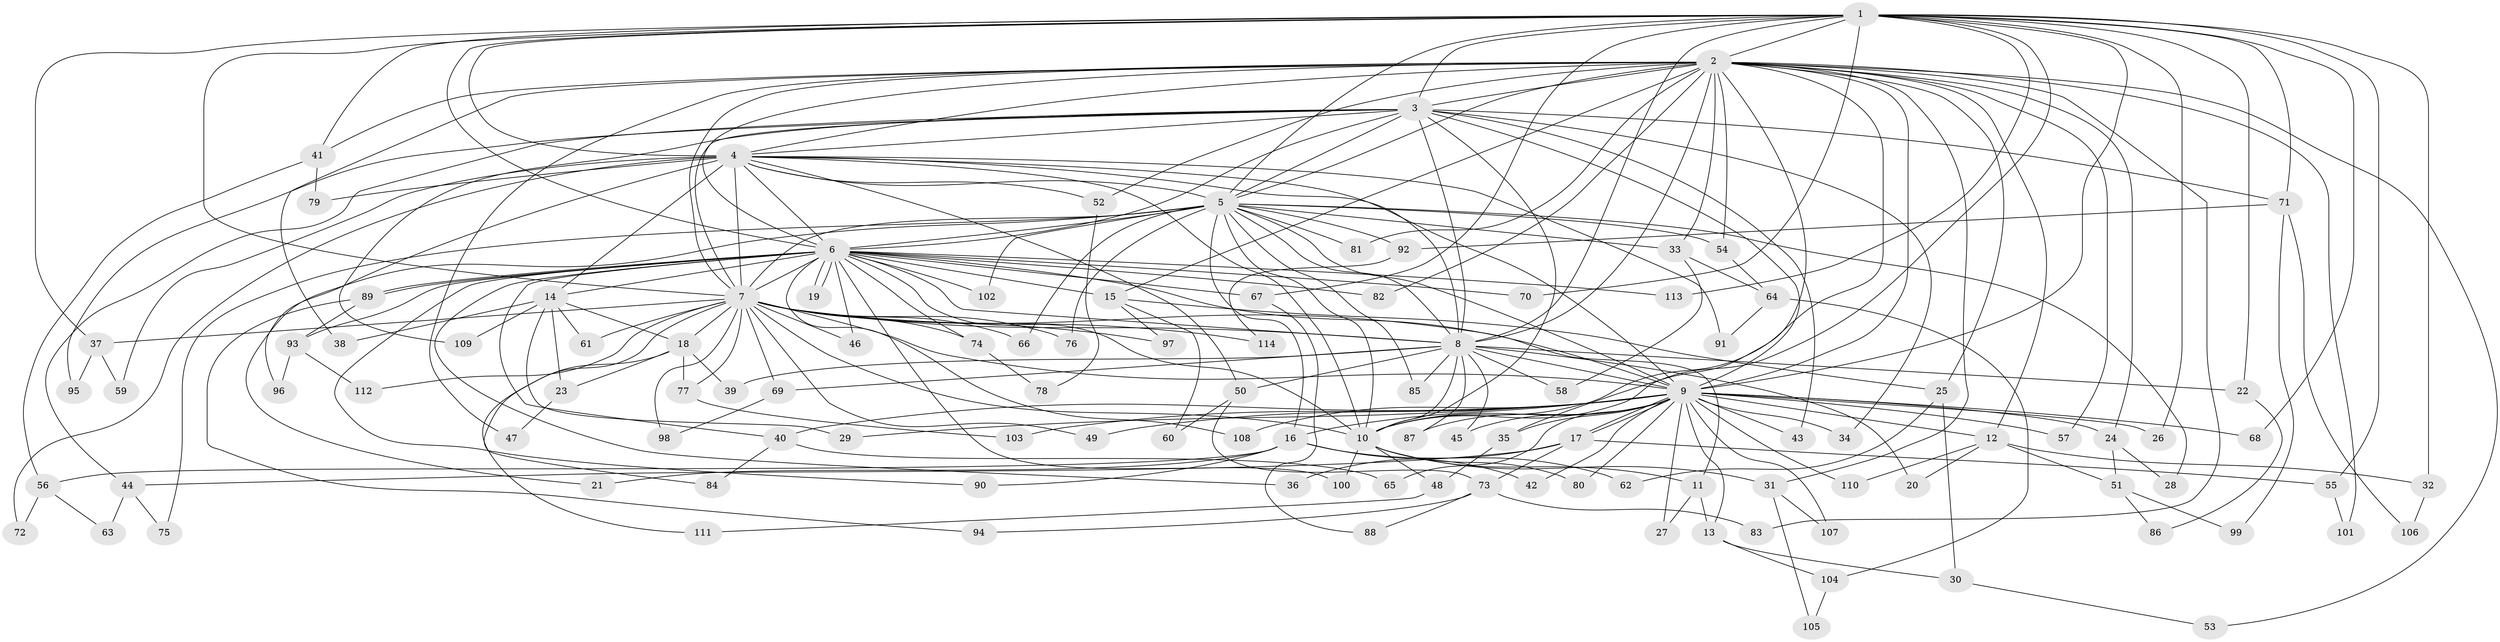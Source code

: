 // Generated by graph-tools (version 1.1) at 2025/25/03/09/25 03:25:45]
// undirected, 114 vertices, 253 edges
graph export_dot {
graph [start="1"]
  node [color=gray90,style=filled];
  1;
  2;
  3;
  4;
  5;
  6;
  7;
  8;
  9;
  10;
  11;
  12;
  13;
  14;
  15;
  16;
  17;
  18;
  19;
  20;
  21;
  22;
  23;
  24;
  25;
  26;
  27;
  28;
  29;
  30;
  31;
  32;
  33;
  34;
  35;
  36;
  37;
  38;
  39;
  40;
  41;
  42;
  43;
  44;
  45;
  46;
  47;
  48;
  49;
  50;
  51;
  52;
  53;
  54;
  55;
  56;
  57;
  58;
  59;
  60;
  61;
  62;
  63;
  64;
  65;
  66;
  67;
  68;
  69;
  70;
  71;
  72;
  73;
  74;
  75;
  76;
  77;
  78;
  79;
  80;
  81;
  82;
  83;
  84;
  85;
  86;
  87;
  88;
  89;
  90;
  91;
  92;
  93;
  94;
  95;
  96;
  97;
  98;
  99;
  100;
  101;
  102;
  103;
  104;
  105;
  106;
  107;
  108;
  109;
  110;
  111;
  112;
  113;
  114;
  1 -- 2;
  1 -- 3;
  1 -- 4;
  1 -- 5;
  1 -- 6;
  1 -- 7;
  1 -- 8;
  1 -- 9;
  1 -- 10;
  1 -- 22;
  1 -- 26;
  1 -- 32;
  1 -- 37;
  1 -- 41;
  1 -- 55;
  1 -- 67;
  1 -- 68;
  1 -- 70;
  1 -- 71;
  1 -- 113;
  2 -- 3;
  2 -- 4;
  2 -- 5;
  2 -- 6;
  2 -- 7;
  2 -- 8;
  2 -- 9;
  2 -- 10;
  2 -- 12;
  2 -- 15;
  2 -- 24;
  2 -- 25;
  2 -- 31;
  2 -- 33;
  2 -- 35;
  2 -- 38;
  2 -- 41;
  2 -- 47;
  2 -- 52;
  2 -- 53;
  2 -- 54;
  2 -- 57;
  2 -- 81;
  2 -- 82;
  2 -- 83;
  2 -- 101;
  3 -- 4;
  3 -- 5;
  3 -- 6;
  3 -- 7;
  3 -- 8;
  3 -- 9;
  3 -- 10;
  3 -- 34;
  3 -- 43;
  3 -- 44;
  3 -- 71;
  3 -- 95;
  3 -- 109;
  4 -- 5;
  4 -- 6;
  4 -- 7;
  4 -- 8;
  4 -- 9;
  4 -- 10;
  4 -- 14;
  4 -- 50;
  4 -- 52;
  4 -- 59;
  4 -- 72;
  4 -- 79;
  4 -- 91;
  4 -- 96;
  5 -- 6;
  5 -- 7;
  5 -- 8;
  5 -- 9;
  5 -- 10;
  5 -- 16;
  5 -- 21;
  5 -- 28;
  5 -- 33;
  5 -- 54;
  5 -- 66;
  5 -- 75;
  5 -- 76;
  5 -- 81;
  5 -- 85;
  5 -- 92;
  5 -- 102;
  6 -- 7;
  6 -- 8;
  6 -- 9;
  6 -- 10;
  6 -- 14;
  6 -- 15;
  6 -- 19;
  6 -- 19;
  6 -- 36;
  6 -- 40;
  6 -- 46;
  6 -- 67;
  6 -- 70;
  6 -- 74;
  6 -- 82;
  6 -- 89;
  6 -- 89;
  6 -- 90;
  6 -- 93;
  6 -- 100;
  6 -- 102;
  6 -- 108;
  6 -- 113;
  7 -- 8;
  7 -- 9;
  7 -- 10;
  7 -- 11;
  7 -- 18;
  7 -- 37;
  7 -- 46;
  7 -- 49;
  7 -- 61;
  7 -- 66;
  7 -- 69;
  7 -- 74;
  7 -- 76;
  7 -- 77;
  7 -- 84;
  7 -- 97;
  7 -- 98;
  7 -- 112;
  7 -- 114;
  8 -- 9;
  8 -- 10;
  8 -- 20;
  8 -- 22;
  8 -- 39;
  8 -- 45;
  8 -- 50;
  8 -- 58;
  8 -- 69;
  8 -- 85;
  8 -- 87;
  9 -- 10;
  9 -- 12;
  9 -- 13;
  9 -- 16;
  9 -- 17;
  9 -- 17;
  9 -- 24;
  9 -- 26;
  9 -- 27;
  9 -- 29;
  9 -- 34;
  9 -- 35;
  9 -- 40;
  9 -- 42;
  9 -- 43;
  9 -- 45;
  9 -- 49;
  9 -- 57;
  9 -- 65;
  9 -- 68;
  9 -- 80;
  9 -- 87;
  9 -- 103;
  9 -- 107;
  9 -- 108;
  9 -- 110;
  10 -- 11;
  10 -- 31;
  10 -- 48;
  10 -- 80;
  10 -- 100;
  11 -- 13;
  11 -- 27;
  12 -- 20;
  12 -- 32;
  12 -- 51;
  12 -- 110;
  13 -- 30;
  13 -- 104;
  14 -- 18;
  14 -- 23;
  14 -- 29;
  14 -- 38;
  14 -- 61;
  14 -- 109;
  15 -- 25;
  15 -- 60;
  15 -- 97;
  16 -- 21;
  16 -- 42;
  16 -- 56;
  16 -- 62;
  16 -- 90;
  17 -- 36;
  17 -- 44;
  17 -- 55;
  17 -- 73;
  18 -- 23;
  18 -- 39;
  18 -- 77;
  18 -- 111;
  22 -- 86;
  23 -- 47;
  24 -- 28;
  24 -- 51;
  25 -- 30;
  25 -- 62;
  30 -- 53;
  31 -- 105;
  31 -- 107;
  32 -- 106;
  33 -- 58;
  33 -- 64;
  35 -- 48;
  37 -- 59;
  37 -- 95;
  40 -- 65;
  40 -- 84;
  41 -- 56;
  41 -- 79;
  44 -- 63;
  44 -- 75;
  48 -- 111;
  50 -- 60;
  50 -- 73;
  51 -- 86;
  51 -- 99;
  52 -- 78;
  54 -- 64;
  55 -- 101;
  56 -- 63;
  56 -- 72;
  64 -- 91;
  64 -- 104;
  67 -- 88;
  69 -- 98;
  71 -- 92;
  71 -- 99;
  71 -- 106;
  73 -- 83;
  73 -- 88;
  73 -- 94;
  74 -- 78;
  77 -- 103;
  89 -- 93;
  89 -- 94;
  92 -- 114;
  93 -- 96;
  93 -- 112;
  104 -- 105;
}
